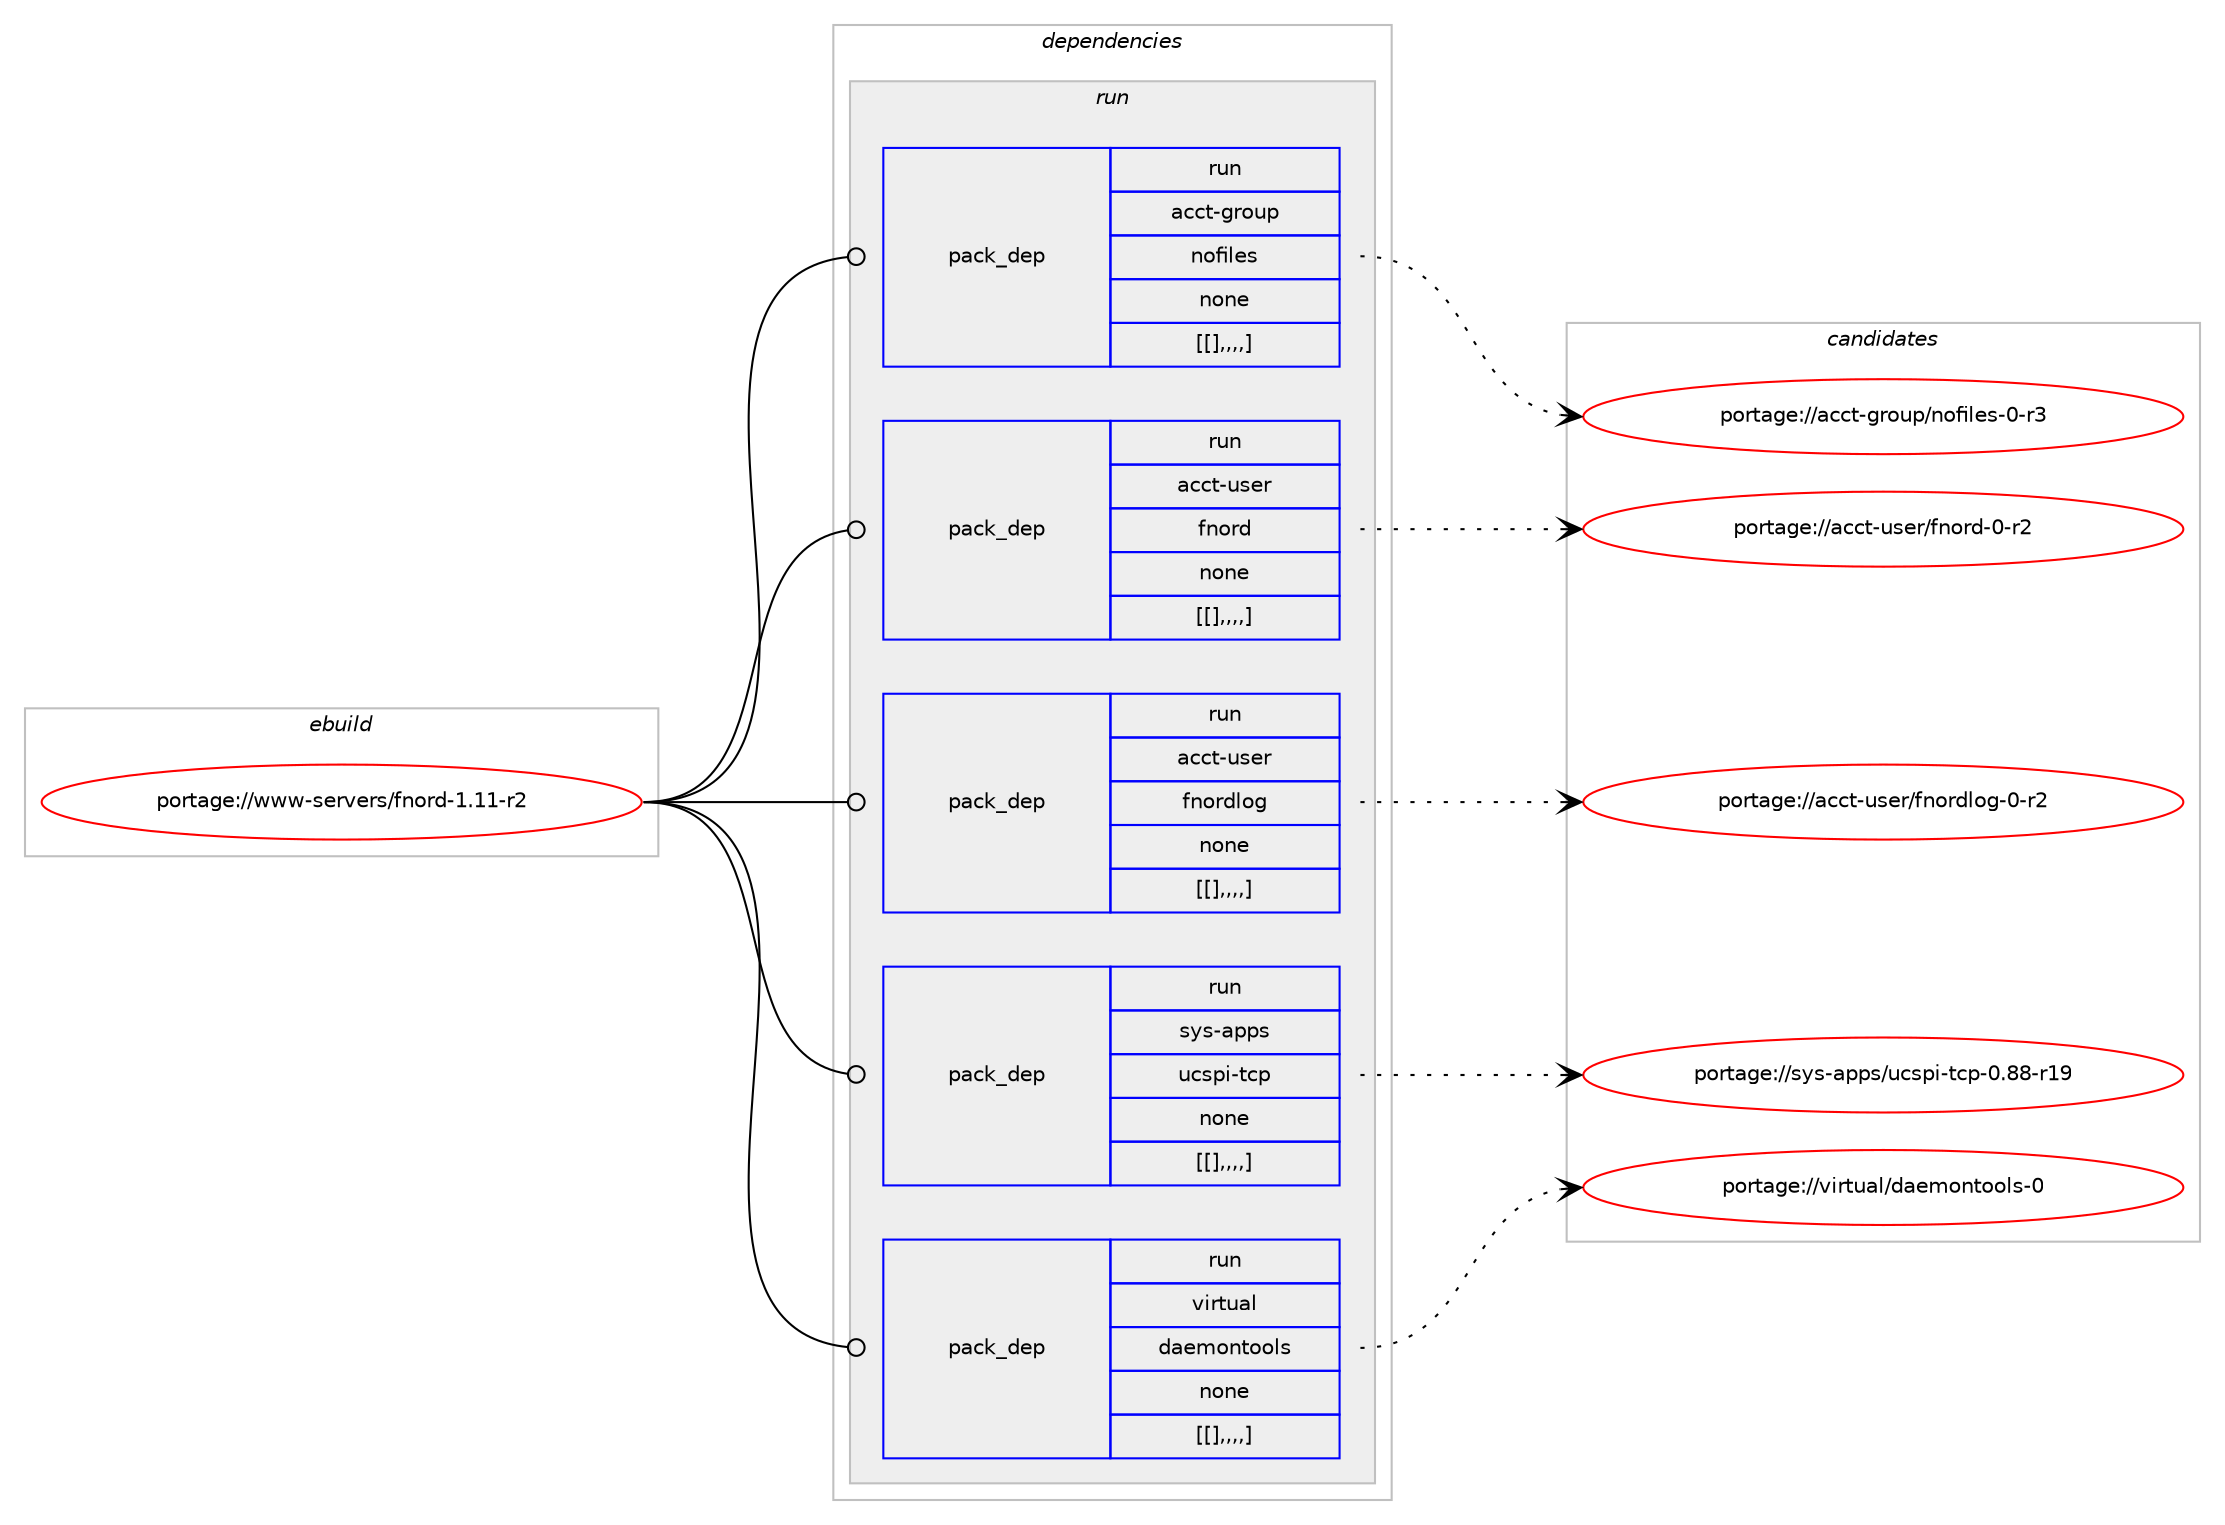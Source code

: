 digraph prolog {

# *************
# Graph options
# *************

newrank=true;
concentrate=true;
compound=true;
graph [rankdir=LR,fontname=Helvetica,fontsize=10,ranksep=1.5];#, ranksep=2.5, nodesep=0.2];
edge  [arrowhead=vee];
node  [fontname=Helvetica,fontsize=10];

# **********
# The ebuild
# **********

subgraph cluster_leftcol {
color=gray;
label=<<i>ebuild</i>>;
id [label="portage://www-servers/fnord-1.11-r2", color=red, width=4, href="../www-servers/fnord-1.11-r2.svg"];
}

# ****************
# The dependencies
# ****************

subgraph cluster_midcol {
color=gray;
label=<<i>dependencies</i>>;
subgraph cluster_compile {
fillcolor="#eeeeee";
style=filled;
label=<<i>compile</i>>;
}
subgraph cluster_compileandrun {
fillcolor="#eeeeee";
style=filled;
label=<<i>compile and run</i>>;
}
subgraph cluster_run {
fillcolor="#eeeeee";
style=filled;
label=<<i>run</i>>;
subgraph pack342952 {
dependency472036 [label=<<TABLE BORDER="0" CELLBORDER="1" CELLSPACING="0" CELLPADDING="4" WIDTH="220"><TR><TD ROWSPAN="6" CELLPADDING="30">pack_dep</TD></TR><TR><TD WIDTH="110">run</TD></TR><TR><TD>acct-group</TD></TR><TR><TD>nofiles</TD></TR><TR><TD>none</TD></TR><TR><TD>[[],,,,]</TD></TR></TABLE>>, shape=none, color=blue];
}
id:e -> dependency472036:w [weight=20,style="solid",arrowhead="odot"];
subgraph pack342953 {
dependency472037 [label=<<TABLE BORDER="0" CELLBORDER="1" CELLSPACING="0" CELLPADDING="4" WIDTH="220"><TR><TD ROWSPAN="6" CELLPADDING="30">pack_dep</TD></TR><TR><TD WIDTH="110">run</TD></TR><TR><TD>acct-user</TD></TR><TR><TD>fnord</TD></TR><TR><TD>none</TD></TR><TR><TD>[[],,,,]</TD></TR></TABLE>>, shape=none, color=blue];
}
id:e -> dependency472037:w [weight=20,style="solid",arrowhead="odot"];
subgraph pack342954 {
dependency472038 [label=<<TABLE BORDER="0" CELLBORDER="1" CELLSPACING="0" CELLPADDING="4" WIDTH="220"><TR><TD ROWSPAN="6" CELLPADDING="30">pack_dep</TD></TR><TR><TD WIDTH="110">run</TD></TR><TR><TD>acct-user</TD></TR><TR><TD>fnordlog</TD></TR><TR><TD>none</TD></TR><TR><TD>[[],,,,]</TD></TR></TABLE>>, shape=none, color=blue];
}
id:e -> dependency472038:w [weight=20,style="solid",arrowhead="odot"];
subgraph pack342955 {
dependency472039 [label=<<TABLE BORDER="0" CELLBORDER="1" CELLSPACING="0" CELLPADDING="4" WIDTH="220"><TR><TD ROWSPAN="6" CELLPADDING="30">pack_dep</TD></TR><TR><TD WIDTH="110">run</TD></TR><TR><TD>sys-apps</TD></TR><TR><TD>ucspi-tcp</TD></TR><TR><TD>none</TD></TR><TR><TD>[[],,,,]</TD></TR></TABLE>>, shape=none, color=blue];
}
id:e -> dependency472039:w [weight=20,style="solid",arrowhead="odot"];
subgraph pack342956 {
dependency472040 [label=<<TABLE BORDER="0" CELLBORDER="1" CELLSPACING="0" CELLPADDING="4" WIDTH="220"><TR><TD ROWSPAN="6" CELLPADDING="30">pack_dep</TD></TR><TR><TD WIDTH="110">run</TD></TR><TR><TD>virtual</TD></TR><TR><TD>daemontools</TD></TR><TR><TD>none</TD></TR><TR><TD>[[],,,,]</TD></TR></TABLE>>, shape=none, color=blue];
}
id:e -> dependency472040:w [weight=20,style="solid",arrowhead="odot"];
}
}

# **************
# The candidates
# **************

subgraph cluster_choices {
rank=same;
color=gray;
label=<<i>candidates</i>>;

subgraph choice342952 {
color=black;
nodesep=1;
choice979999116451031141111171124711011110210510810111545484511451 [label="portage://acct-group/nofiles-0-r3", color=red, width=4,href="../acct-group/nofiles-0-r3.svg"];
dependency472036:e -> choice979999116451031141111171124711011110210510810111545484511451:w [style=dotted,weight="100"];
}
subgraph choice342953 {
color=black;
nodesep=1;
choice979999116451171151011144710211011111410045484511450 [label="portage://acct-user/fnord-0-r2", color=red, width=4,href="../acct-user/fnord-0-r2.svg"];
dependency472037:e -> choice979999116451171151011144710211011111410045484511450:w [style=dotted,weight="100"];
}
subgraph choice342954 {
color=black;
nodesep=1;
choice979999116451171151011144710211011111410010811110345484511450 [label="portage://acct-user/fnordlog-0-r2", color=red, width=4,href="../acct-user/fnordlog-0-r2.svg"];
dependency472038:e -> choice979999116451171151011144710211011111410010811110345484511450:w [style=dotted,weight="100"];
}
subgraph choice342955 {
color=black;
nodesep=1;
choice1151211154597112112115471179911511210545116991124548465656451144957 [label="portage://sys-apps/ucspi-tcp-0.88-r19", color=red, width=4,href="../sys-apps/ucspi-tcp-0.88-r19.svg"];
dependency472039:e -> choice1151211154597112112115471179911511210545116991124548465656451144957:w [style=dotted,weight="100"];
}
subgraph choice342956 {
color=black;
nodesep=1;
choice1181051141161179710847100971011091111101161111111081154548 [label="portage://virtual/daemontools-0", color=red, width=4,href="../virtual/daemontools-0.svg"];
dependency472040:e -> choice1181051141161179710847100971011091111101161111111081154548:w [style=dotted,weight="100"];
}
}

}
